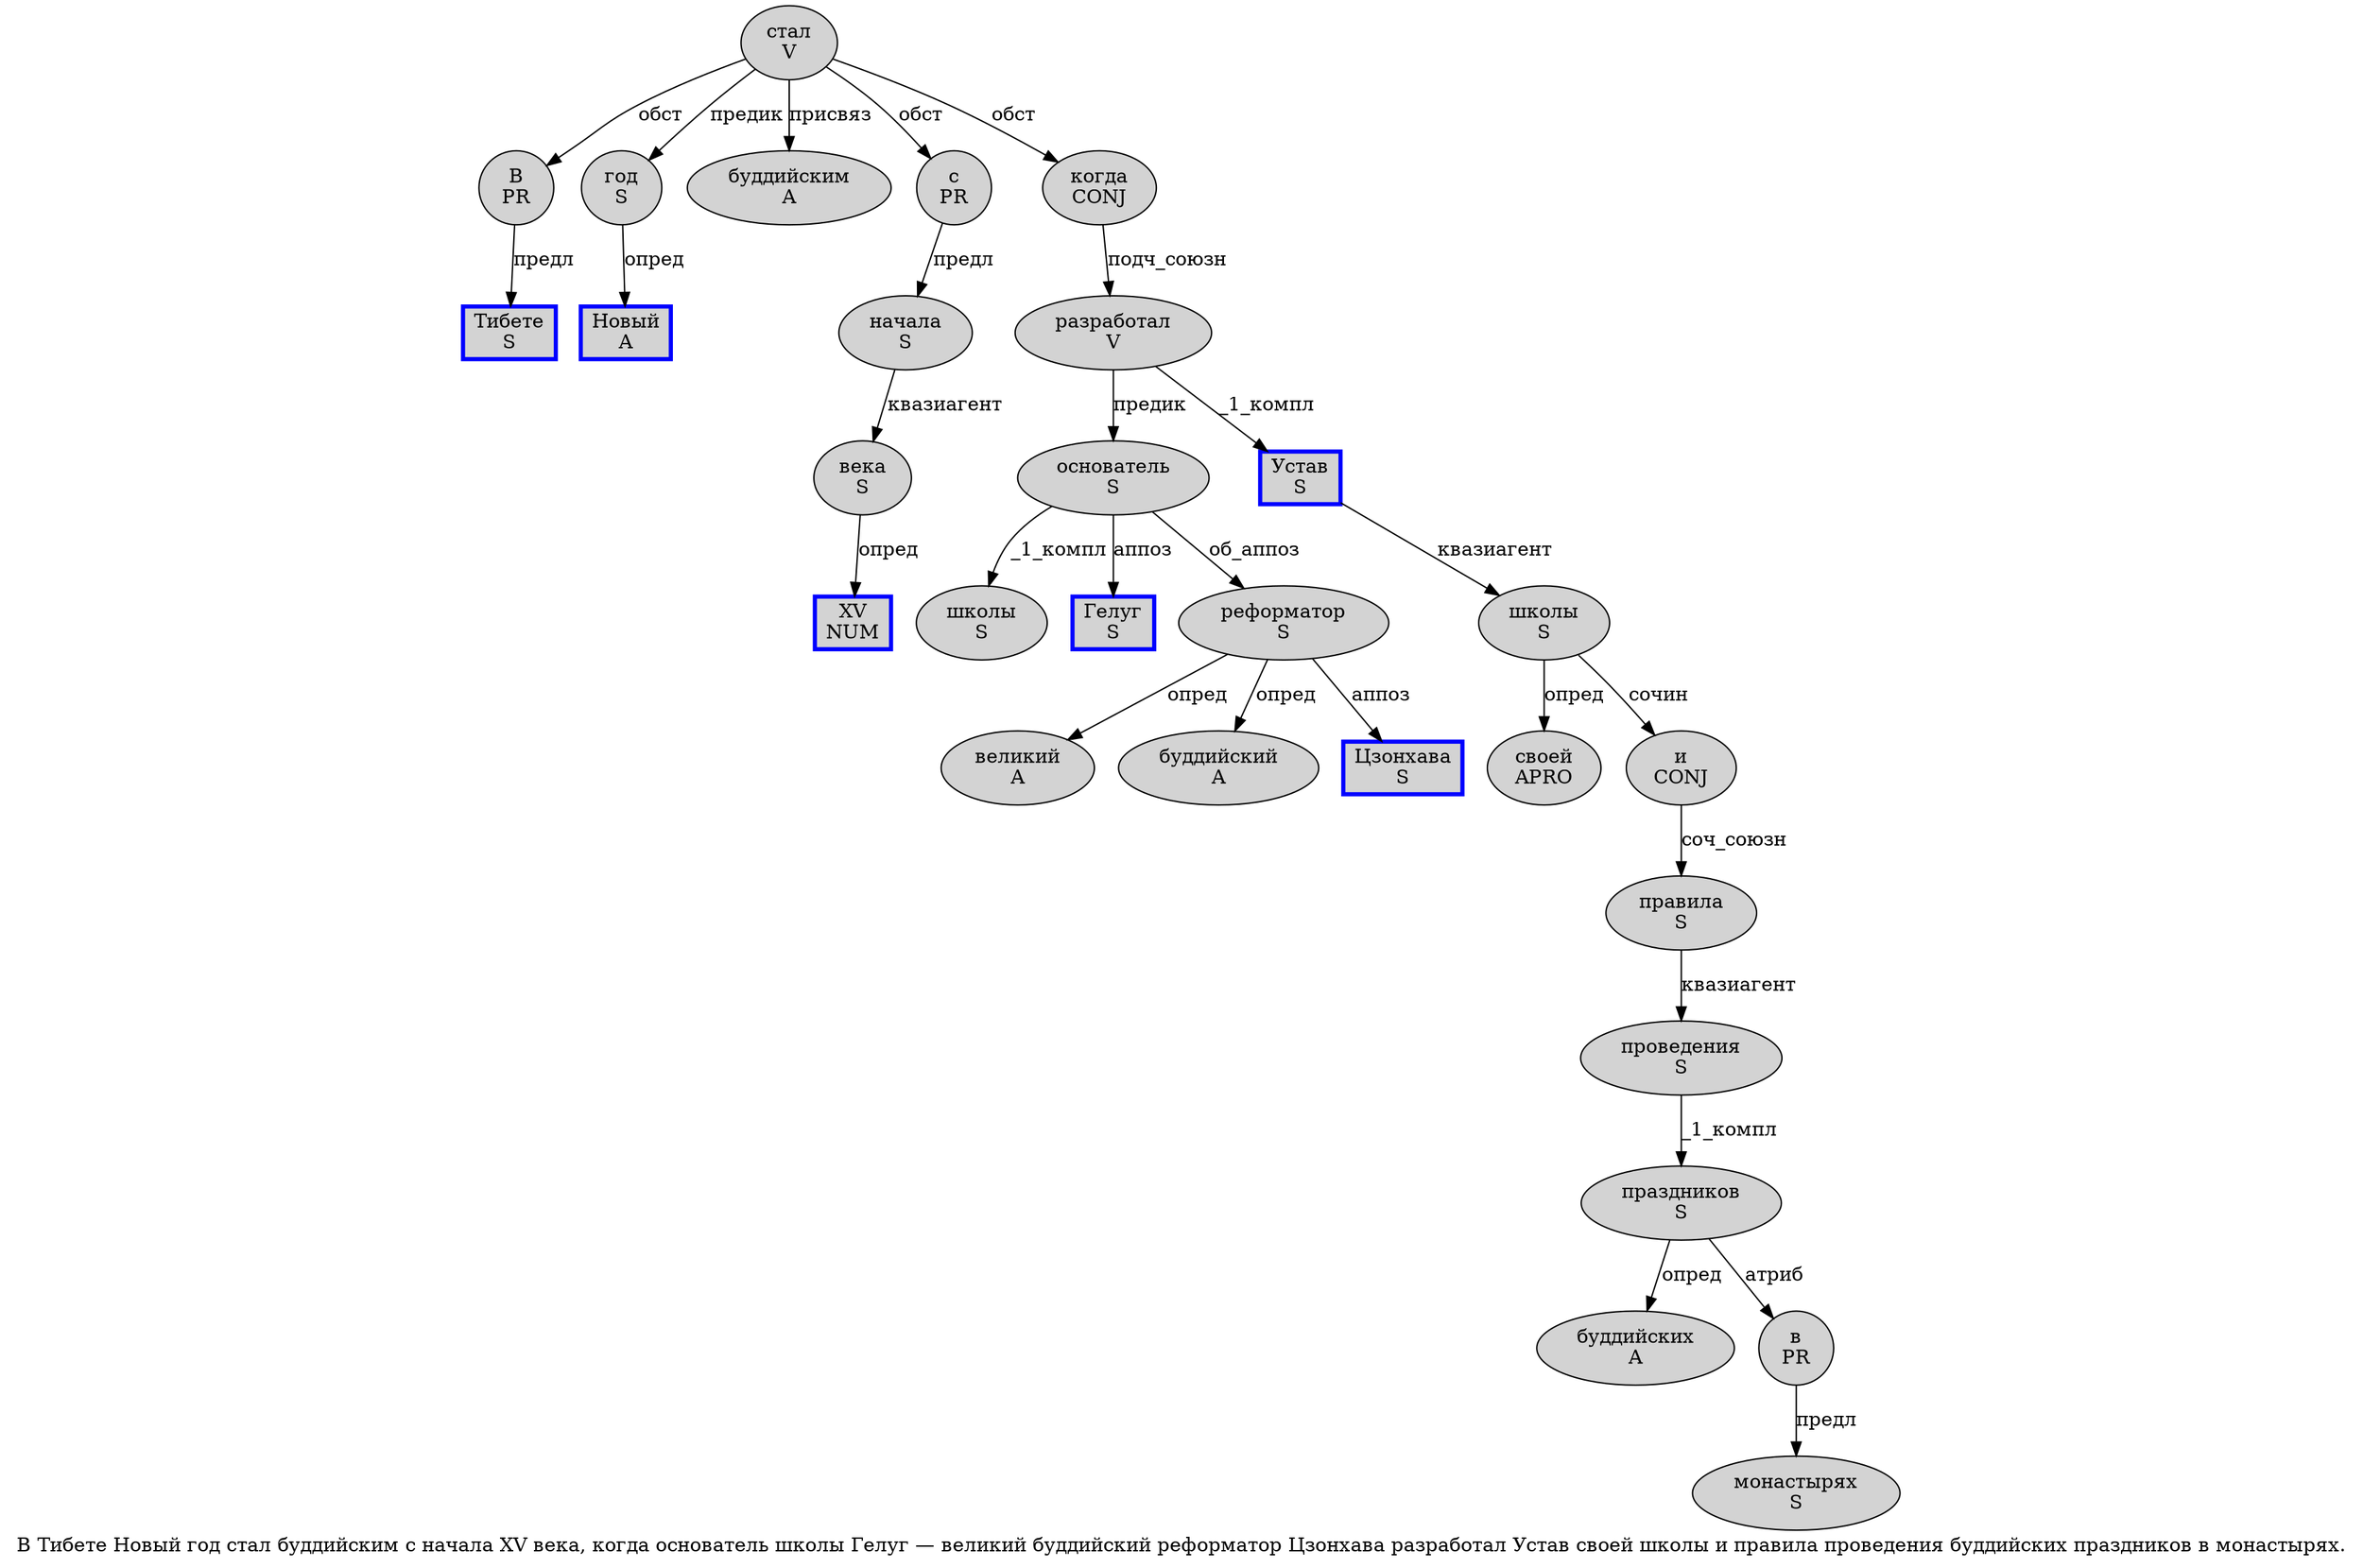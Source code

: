 digraph SENTENCE_594 {
	graph [label="В Тибете Новый год стал буддийским с начала XV века, когда основатель школы Гелуг — великий буддийский реформатор Цзонхава разработал Устав своей школы и правила проведения буддийских праздников в монастырях."]
	node [style=filled]
		0 [label="В
PR" color="" fillcolor=lightgray penwidth=1 shape=ellipse]
		1 [label="Тибете
S" color=blue fillcolor=lightgray penwidth=3 shape=box]
		2 [label="Новый
A" color=blue fillcolor=lightgray penwidth=3 shape=box]
		3 [label="год
S" color="" fillcolor=lightgray penwidth=1 shape=ellipse]
		4 [label="стал
V" color="" fillcolor=lightgray penwidth=1 shape=ellipse]
		5 [label="буддийским
A" color="" fillcolor=lightgray penwidth=1 shape=ellipse]
		6 [label="с
PR" color="" fillcolor=lightgray penwidth=1 shape=ellipse]
		7 [label="начала
S" color="" fillcolor=lightgray penwidth=1 shape=ellipse]
		8 [label="XV
NUM" color=blue fillcolor=lightgray penwidth=3 shape=box]
		9 [label="века
S" color="" fillcolor=lightgray penwidth=1 shape=ellipse]
		11 [label="когда
CONJ" color="" fillcolor=lightgray penwidth=1 shape=ellipse]
		12 [label="основатель
S" color="" fillcolor=lightgray penwidth=1 shape=ellipse]
		13 [label="школы
S" color="" fillcolor=lightgray penwidth=1 shape=ellipse]
		14 [label="Гелуг
S" color=blue fillcolor=lightgray penwidth=3 shape=box]
		16 [label="великий
A" color="" fillcolor=lightgray penwidth=1 shape=ellipse]
		17 [label="буддийский
A" color="" fillcolor=lightgray penwidth=1 shape=ellipse]
		18 [label="реформатор
S" color="" fillcolor=lightgray penwidth=1 shape=ellipse]
		19 [label="Цзонхава
S" color=blue fillcolor=lightgray penwidth=3 shape=box]
		20 [label="разработал
V" color="" fillcolor=lightgray penwidth=1 shape=ellipse]
		21 [label="Устав
S" color=blue fillcolor=lightgray penwidth=3 shape=box]
		22 [label="своей
APRO" color="" fillcolor=lightgray penwidth=1 shape=ellipse]
		23 [label="школы
S" color="" fillcolor=lightgray penwidth=1 shape=ellipse]
		24 [label="и
CONJ" color="" fillcolor=lightgray penwidth=1 shape=ellipse]
		25 [label="правила
S" color="" fillcolor=lightgray penwidth=1 shape=ellipse]
		26 [label="проведения
S" color="" fillcolor=lightgray penwidth=1 shape=ellipse]
		27 [label="буддийских
A" color="" fillcolor=lightgray penwidth=1 shape=ellipse]
		28 [label="праздников
S" color="" fillcolor=lightgray penwidth=1 shape=ellipse]
		29 [label="в
PR" color="" fillcolor=lightgray penwidth=1 shape=ellipse]
		30 [label="монастырях
S" color="" fillcolor=lightgray penwidth=1 shape=ellipse]
			24 -> 25 [label="соч_союзн"]
			21 -> 23 [label="квазиагент"]
			20 -> 12 [label="предик"]
			20 -> 21 [label="_1_компл"]
			11 -> 20 [label="подч_союзн"]
			26 -> 28 [label="_1_компл"]
			12 -> 13 [label="_1_компл"]
			12 -> 14 [label="аппоз"]
			12 -> 18 [label="об_аппоз"]
			7 -> 9 [label="квазиагент"]
			6 -> 7 [label="предл"]
			23 -> 22 [label="опред"]
			23 -> 24 [label="сочин"]
			18 -> 16 [label="опред"]
			18 -> 17 [label="опред"]
			18 -> 19 [label="аппоз"]
			9 -> 8 [label="опред"]
			3 -> 2 [label="опред"]
			0 -> 1 [label="предл"]
			28 -> 27 [label="опред"]
			28 -> 29 [label="атриб"]
			4 -> 0 [label="обст"]
			4 -> 3 [label="предик"]
			4 -> 5 [label="присвяз"]
			4 -> 6 [label="обст"]
			4 -> 11 [label="обст"]
			29 -> 30 [label="предл"]
			25 -> 26 [label="квазиагент"]
}